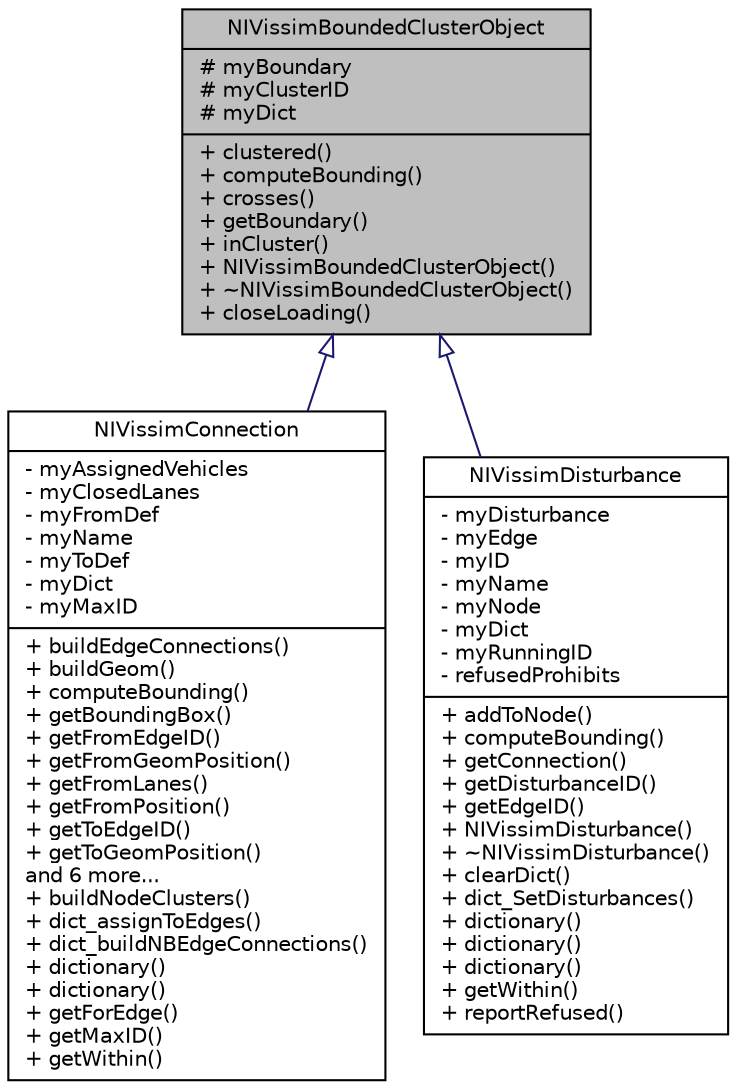 digraph "NIVissimBoundedClusterObject"
{
  edge [fontname="Helvetica",fontsize="10",labelfontname="Helvetica",labelfontsize="10"];
  node [fontname="Helvetica",fontsize="10",shape=record];
  Node0 [label="{NIVissimBoundedClusterObject\n|# myBoundary\l# myClusterID\l# myDict\l|+ clustered()\l+ computeBounding()\l+ crosses()\l+ getBoundary()\l+ inCluster()\l+ NIVissimBoundedClusterObject()\l+ ~NIVissimBoundedClusterObject()\l+ closeLoading()\l}",height=0.2,width=0.4,color="black", fillcolor="grey75", style="filled", fontcolor="black"];
  Node0 -> Node1 [dir="back",color="midnightblue",fontsize="10",style="solid",arrowtail="onormal",fontname="Helvetica"];
  Node1 [label="{NIVissimConnection\n|- myAssignedVehicles\l- myClosedLanes\l- myFromDef\l- myName\l- myToDef\l- myDict\l- myMaxID\l|+ buildEdgeConnections()\l+ buildGeom()\l+ computeBounding()\l+ getBoundingBox()\l+ getFromEdgeID()\l+ getFromGeomPosition()\l+ getFromLanes()\l+ getFromPosition()\l+ getToEdgeID()\l+ getToGeomPosition()\land 6 more...\l+ buildNodeClusters()\l+ dict_assignToEdges()\l+ dict_buildNBEdgeConnections()\l+ dictionary()\l+ dictionary()\l+ getForEdge()\l+ getMaxID()\l+ getWithin()\l}",height=0.2,width=0.4,color="black", fillcolor="white", style="filled",URL="$d3/d0c/class_n_i_vissim_connection.html"];
  Node0 -> Node2 [dir="back",color="midnightblue",fontsize="10",style="solid",arrowtail="onormal",fontname="Helvetica"];
  Node2 [label="{NIVissimDisturbance\n|- myDisturbance\l- myEdge\l- myID\l- myName\l- myNode\l- myDict\l- myRunningID\l- refusedProhibits\l|+ addToNode()\l+ computeBounding()\l+ getConnection()\l+ getDisturbanceID()\l+ getEdgeID()\l+ NIVissimDisturbance()\l+ ~NIVissimDisturbance()\l+ clearDict()\l+ dict_SetDisturbances()\l+ dictionary()\l+ dictionary()\l+ dictionary()\l+ getWithin()\l+ reportRefused()\l}",height=0.2,width=0.4,color="black", fillcolor="white", style="filled",URL="$d9/dcd/class_n_i_vissim_disturbance.html"];
}
